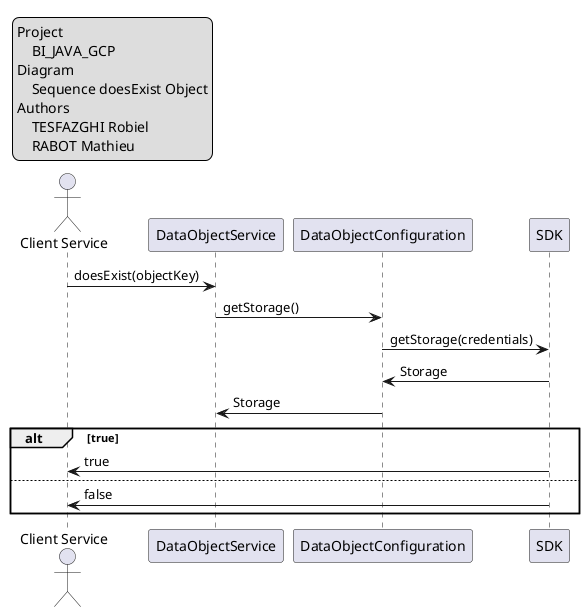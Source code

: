 @startuml DataObject_createObject
'https://plantuml.com/sequence-diagram

legend top left
    Project
        BI_JAVA_GCP
    Diagram
        Sequence doesExist Object
    Authors
        TESFAZGHI Robiel
        RABOT Mathieu
endlegend

actor "Client Service" as Client

participant DataObjectService
participant DataObjectConfiguration
participant SDK

Client -> DataObjectService: doesExist(objectKey)
DataObjectService -> DataObjectConfiguration: getStorage()
DataObjectConfiguration-> SDK: getStorage(credentials)
DataObjectConfiguration<- SDK: Storage
DataObjectService <- DataObjectConfiguration: Storage

alt true
    Client <- SDK: true
else
    Client <- SDK: false
end

@enduml